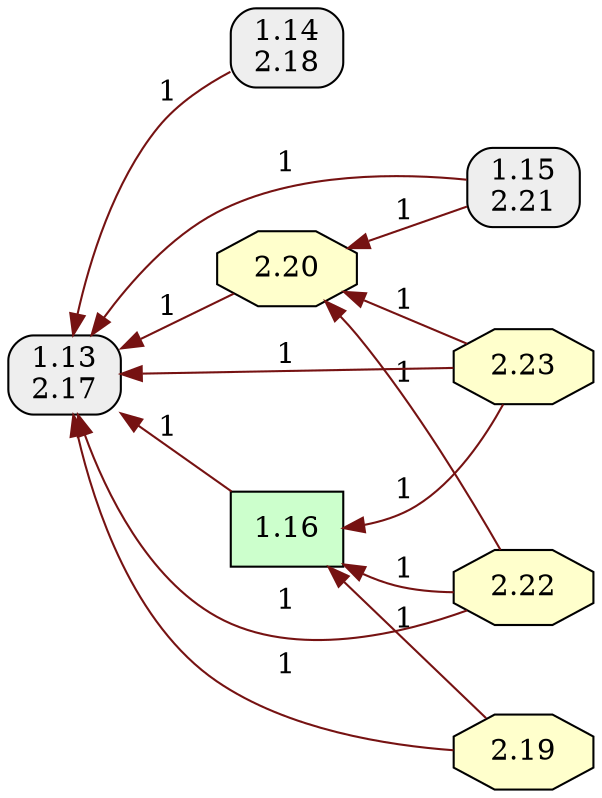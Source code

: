 digraph {

rankdir = RL

"1.13\n2.17" [shape=box style="filled,rounded" fillcolor="#EEEEEE"]
"1.14\n2.18" [shape=box style="filled,rounded" fillcolor="#EEEEEE"]
"1.15\n2.21" [shape=box style="filled,rounded" fillcolor="#EEEEEE"]
"1.16" [shape=box style="filled" fillcolor="#CCFFCC"]
"2.19" [shape=octagon style="filled" fillcolor="#FFFFCC"]
"2.20" [shape=octagon style="filled" fillcolor="#FFFFCC"]
"2.22" [shape=octagon style="filled" fillcolor="#FFFFCC"]
"2.23" [shape=octagon style="filled" fillcolor="#FFFFCC"]
"1.14\n2.18" -> "1.13\n2.17" [style=filled,label=1,color="#761212"];
"1.15\n2.21" -> "1.13\n2.17" [style=filled,label=1,color="#761212"];
"1.15\n2.21" -> "2.20" [style=filled,label=1,color="#761212"];
"1.16" -> "1.13\n2.17" [style=filled,label=1,color="#761212"];
"2.19" -> "1.13\n2.17" [style=filled,label=1,color="#761212"];
"2.19" -> "1.16" [style=filled,label=1,color="#761212"];
"2.20" -> "1.13\n2.17" [style=filled,label=1,color="#761212"];
"2.22" -> "1.13\n2.17" [style=filled,label=1,color="#761212"];
"2.22" -> "1.16" [style=filled,label=1,color="#761212"];
"2.22" -> "2.20" [style=filled,label=1,color="#761212"];
"2.23" -> "1.13\n2.17" [style=filled,label=1,color="#761212"];
"2.23" -> "1.16" [style=filled,label=1,color="#761212"];
"2.23" -> "2.20" [style=filled,label=1,color="#761212"];
}

